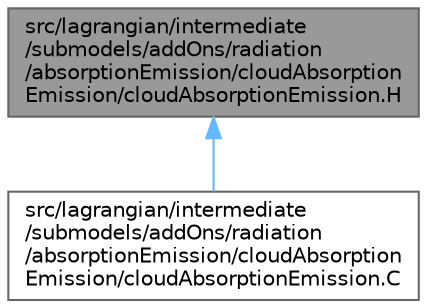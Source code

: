 digraph "src/lagrangian/intermediate/submodels/addOns/radiation/absorptionEmission/cloudAbsorptionEmission/cloudAbsorptionEmission.H"
{
 // LATEX_PDF_SIZE
  bgcolor="transparent";
  edge [fontname=Helvetica,fontsize=10,labelfontname=Helvetica,labelfontsize=10];
  node [fontname=Helvetica,fontsize=10,shape=box,height=0.2,width=0.4];
  Node1 [id="Node000001",label="src/lagrangian/intermediate\l/submodels/addOns/radiation\l/absorptionEmission/cloudAbsorption\lEmission/cloudAbsorptionEmission.H",height=0.2,width=0.4,color="gray40", fillcolor="grey60", style="filled", fontcolor="black",tooltip=" "];
  Node1 -> Node2 [id="edge1_Node000001_Node000002",dir="back",color="steelblue1",style="solid",tooltip=" "];
  Node2 [id="Node000002",label="src/lagrangian/intermediate\l/submodels/addOns/radiation\l/absorptionEmission/cloudAbsorption\lEmission/cloudAbsorptionEmission.C",height=0.2,width=0.4,color="grey40", fillcolor="white", style="filled",URL="$cloudAbsorptionEmission_8C.html",tooltip=" "];
}
